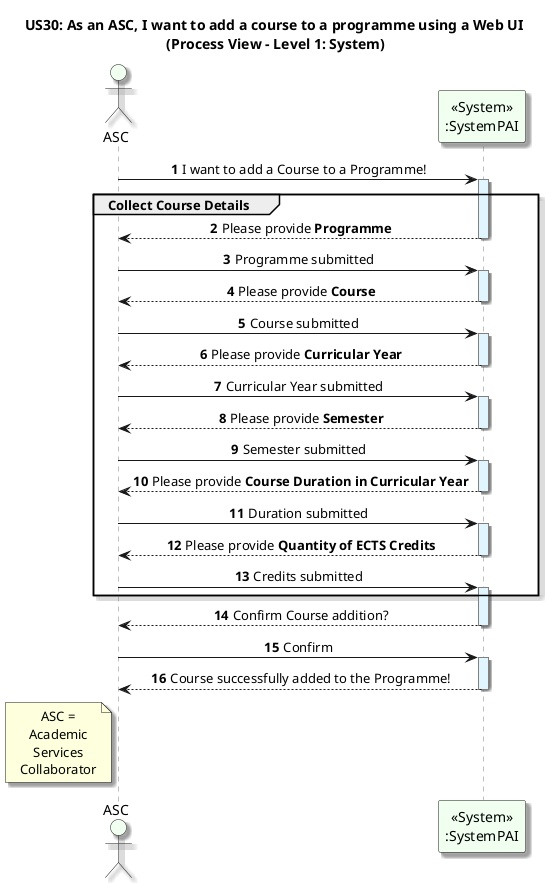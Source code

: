 @startuml
title US30: As an ASC, I want to add a course to a programme using a Web UI\n (Process View - Level 1: System)
skinparam {
  ActivityPadding 2
  ActivityMargin 2
  BoxPadding 2
}
skinparam sequence {
    LifeLineBorderColor Grey
    LifeLineBackgroundColor #E1F5FE
}
skinparam defaultTextAlignment center
skinparam shadowing true

autonumber

actor ASC as admin #honeydew
participant "<<System>>\n:SystemPAI" as System #honeydew

admin -> System: I want to add a Course to a Programme!
activate System

group Collect Course Details
System --> admin: Please provide **Programme**
deactivate System #teal

admin -> System: Programme submitted
activate System

System --> admin: Please provide **Course**
deactivate System

admin -> System: Course submitted
activate System

System --> admin: Please provide **Curricular Year**
deactivate System

admin -> System: Curricular Year submitted
activate System

System --> admin: Please provide **Semester**
deactivate System

admin -> System: Semester submitted
activate System

System --> admin: Please provide **Course Duration in Curricular Year**
deactivate System

admin -> System: Duration submitted
activate System

System --> admin: Please provide **Quantity of ECTS Credits**
deactivate System

admin -> System: Credits submitted
activate System
end

System --> admin: Confirm Course addition?
deactivate System

admin -> System: Confirm
activate System

System --> admin: Course successfully added to the Programme!
deactivate System

note left admin
ASC =
Academic
Services
Collaborator
end note
@enduml